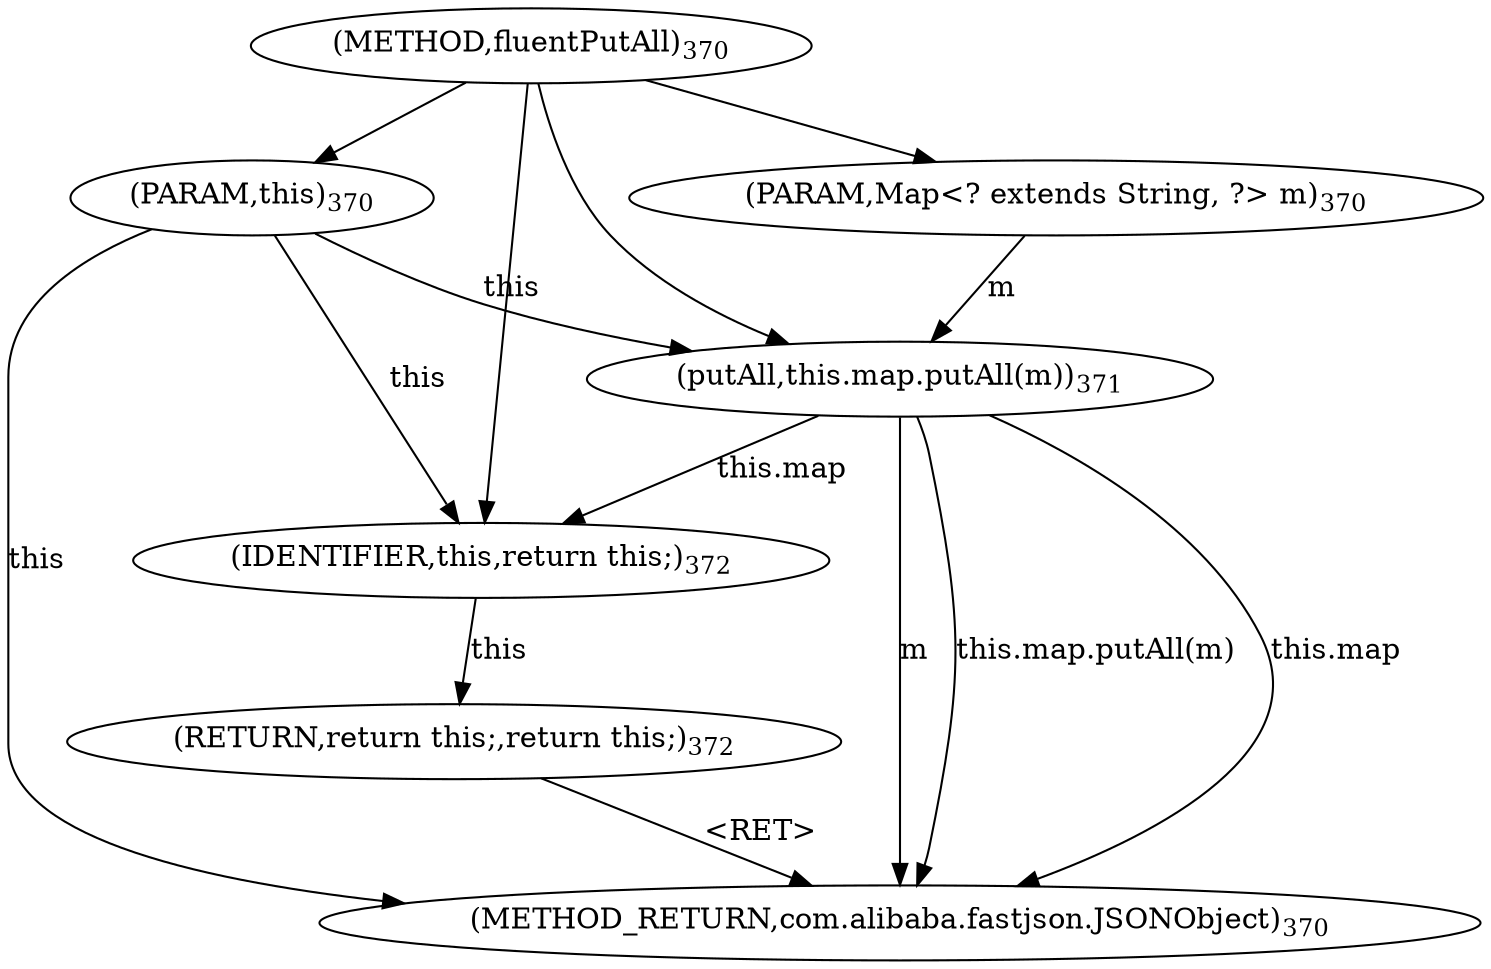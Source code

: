 digraph "fluentPutAll" {  
"1059" [label = <(METHOD,fluentPutAll)<SUB>370</SUB>> ]
"1070" [label = <(METHOD_RETURN,com.alibaba.fastjson.JSONObject)<SUB>370</SUB>> ]
"74" [label = <(PARAM,this)<SUB>370</SUB>> ]
"1060" [label = <(PARAM,Map&lt;? extends String, ?&gt; m)<SUB>370</SUB>> ]
"1062" [label = <(putAll,this.map.putAll(m))<SUB>371</SUB>> ]
"1067" [label = <(RETURN,return this;,return this;)<SUB>372</SUB>> ]
"1062" [label = <(putAll,this.map.putAll(m))<SUB>371</SUB>> ]
"1062" [label = <(putAll,this.map.putAll(m))<SUB>371</SUB>> ]
"73" [label = <(IDENTIFIER,this,return this;)<SUB>372</SUB>> ]
  "1067" -> "1070"  [ label = "&lt;RET&gt;"] 
  "74" -> "1070"  [ label = "this"] 
  "1062" -> "1070"  [ label = "this.map"] 
  "1062" -> "1070"  [ label = "m"] 
  "1062" -> "1070"  [ label = "this.map.putAll(m)"] 
  "1059" -> "74" 
  "1059" -> "1060" 
  "73" -> "1067"  [ label = "this"] 
  "74" -> "1062"  [ label = "this"] 
  "1060" -> "1062"  [ label = "m"] 
  "1059" -> "1062" 
  "1062" -> "73"  [ label = "this.map"] 
  "74" -> "73"  [ label = "this"] 
  "1059" -> "73" 
}
